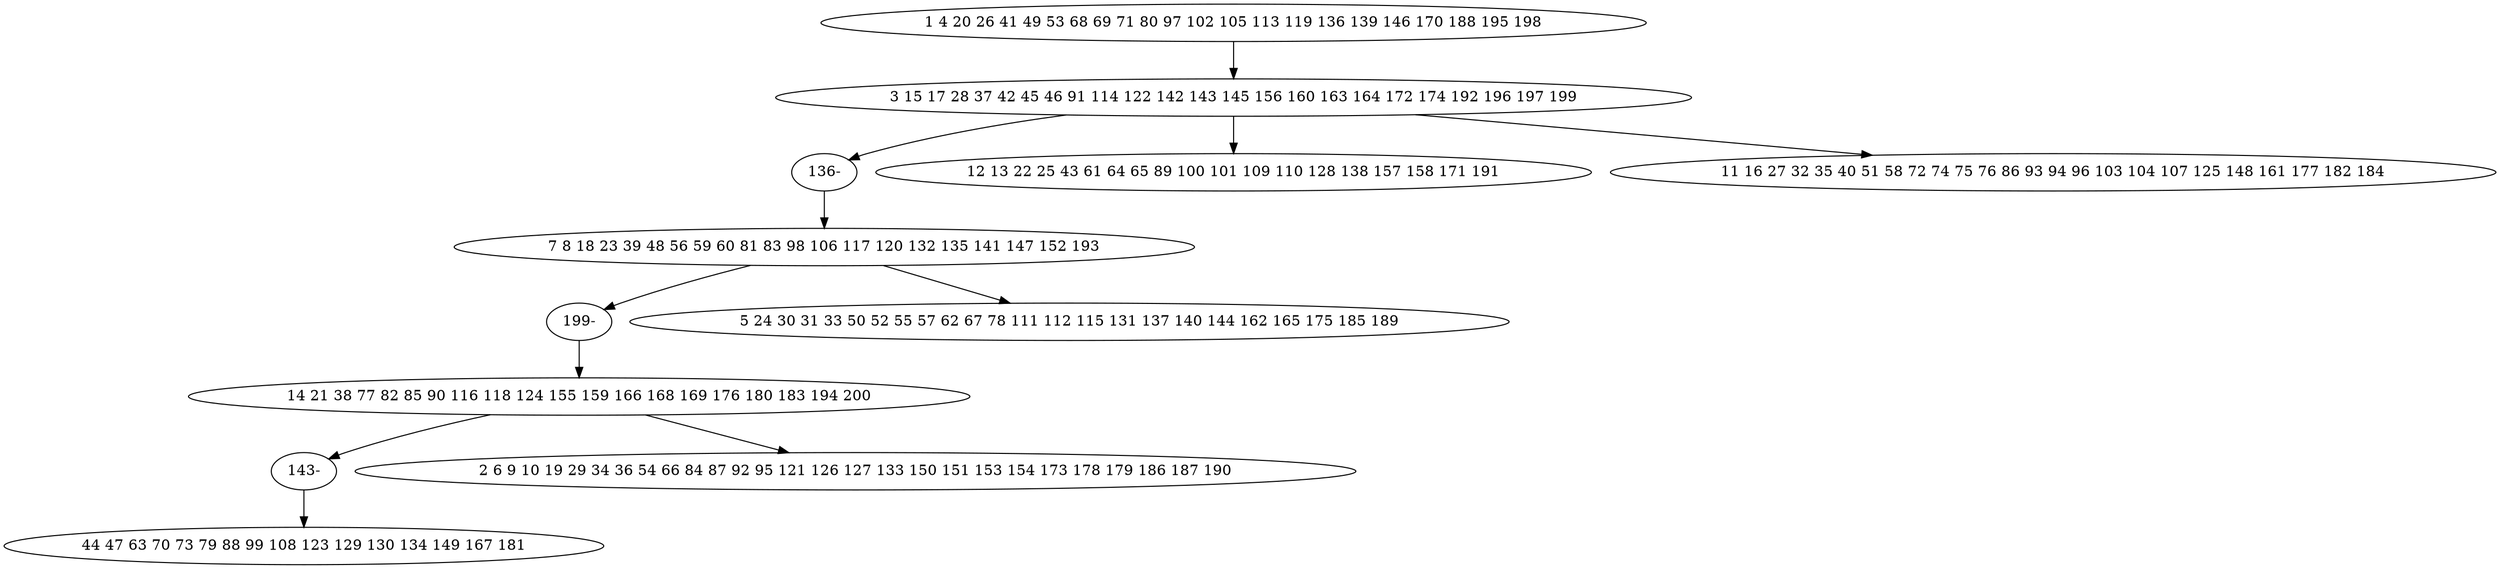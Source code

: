 digraph true_tree {
	"0" -> "1"
	"1" -> "11"
	"1" -> "3"
	"2" -> "9"
	"2" -> "5"
	"4" -> "10"
	"4" -> "7"
	"1" -> "8"
	"9" -> "4"
	"10" -> "6"
	"11" -> "2"
	"0" [label="1 4 20 26 41 49 53 68 69 71 80 97 102 105 113 119 136 139 146 170 188 195 198"];
	"1" [label="3 15 17 28 37 42 45 46 91 114 122 142 143 145 156 160 163 164 172 174 192 196 197 199"];
	"2" [label="7 8 18 23 39 48 56 59 60 81 83 98 106 117 120 132 135 141 147 152 193"];
	"3" [label="12 13 22 25 43 61 64 65 89 100 101 109 110 128 138 157 158 171 191"];
	"4" [label="14 21 38 77 82 85 90 116 118 124 155 159 166 168 169 176 180 183 194 200"];
	"5" [label="5 24 30 31 33 50 52 55 57 62 67 78 111 112 115 131 137 140 144 162 165 175 185 189"];
	"6" [label="44 47 63 70 73 79 88 99 108 123 129 130 134 149 167 181"];
	"7" [label="2 6 9 10 19 29 34 36 54 66 84 87 92 95 121 126 127 133 150 151 153 154 173 178 179 186 187 190"];
	"8" [label="11 16 27 32 35 40 51 58 72 74 75 76 86 93 94 96 103 104 107 125 148 161 177 182 184"];
	"9" [label="199-"];
	"10" [label="143-"];
	"11" [label="136-"];
}
